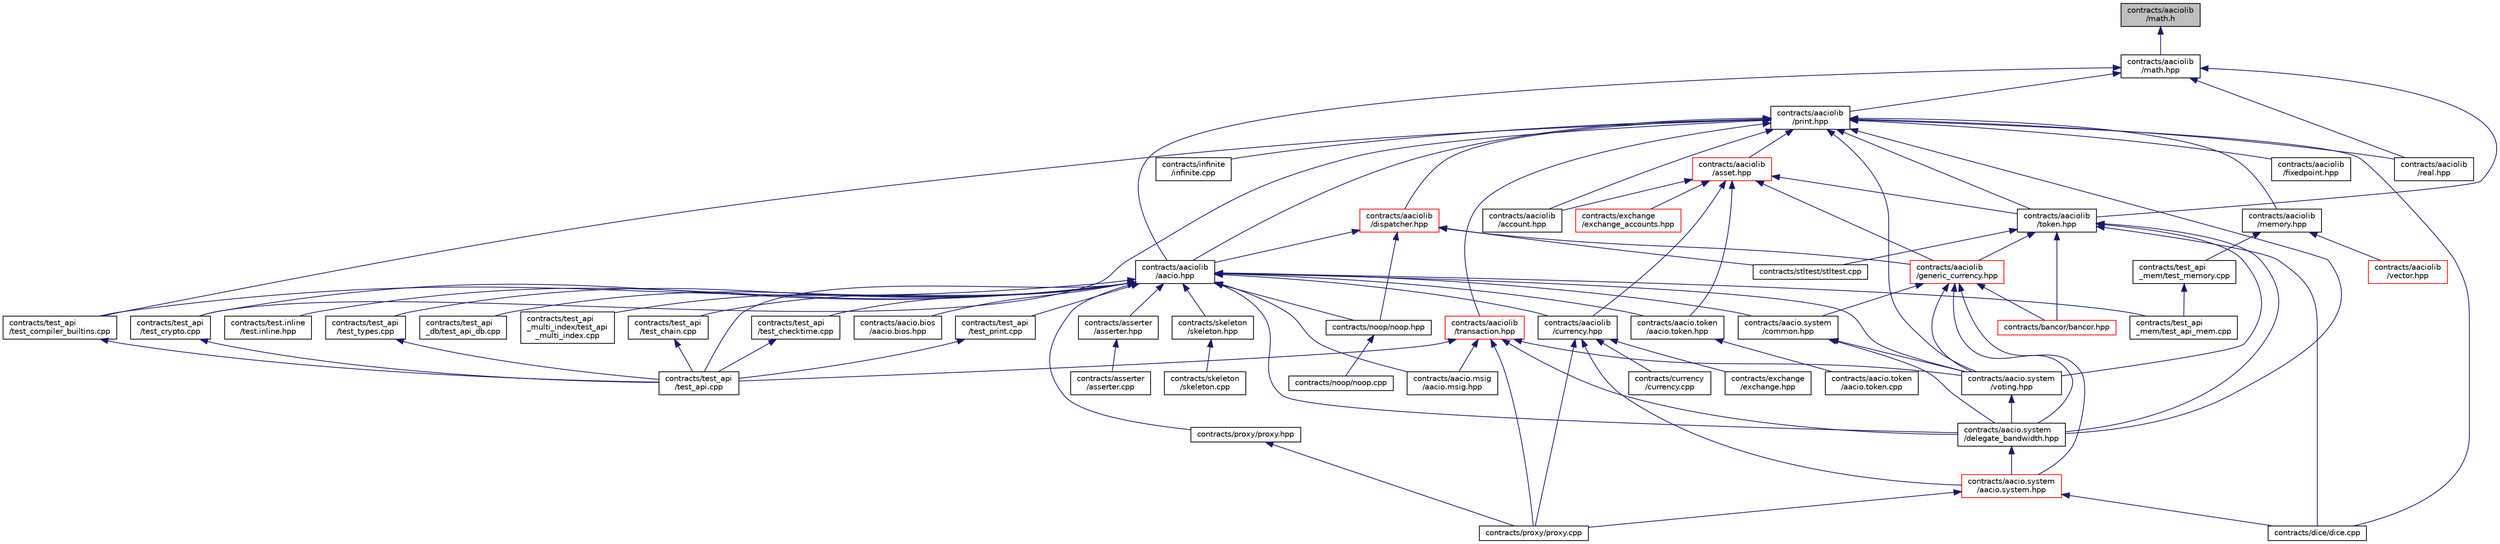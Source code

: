 digraph "contracts/aaciolib/math.h"
{
  edge [fontname="Helvetica",fontsize="10",labelfontname="Helvetica",labelfontsize="10"];
  node [fontname="Helvetica",fontsize="10",shape=record];
  Node5 [label="contracts/aaciolib\l/math.h",height=0.2,width=0.4,color="black", fillcolor="grey75", style="filled", fontcolor="black"];
  Node5 -> Node6 [dir="back",color="midnightblue",fontsize="10",style="solid"];
  Node6 [label="contracts/aaciolib\l/math.hpp",height=0.2,width=0.4,color="black", fillcolor="white", style="filled",URL="$math_8hpp.html"];
  Node6 -> Node7 [dir="back",color="midnightblue",fontsize="10",style="solid"];
  Node7 [label="contracts/aaciolib\l/aacio.hpp",height=0.2,width=0.4,color="black", fillcolor="white", style="filled",URL="$aacio_8hpp.html"];
  Node7 -> Node8 [dir="back",color="midnightblue",fontsize="10",style="solid"];
  Node8 [label="contracts/aacio.bios\l/aacio.bios.hpp",height=0.2,width=0.4,color="black", fillcolor="white", style="filled",URL="$aacio_8bios_8hpp_source.html"];
  Node7 -> Node9 [dir="back",color="midnightblue",fontsize="10",style="solid"];
  Node9 [label="contracts/aacio.msig\l/aacio.msig.hpp",height=0.2,width=0.4,color="black", fillcolor="white", style="filled",URL="$aacio_8msig_8hpp_source.html"];
  Node7 -> Node10 [dir="back",color="midnightblue",fontsize="10",style="solid"];
  Node10 [label="contracts/aacio.system\l/common.hpp",height=0.2,width=0.4,color="black", fillcolor="white", style="filled",URL="$contracts_2aacio_8system_2common_8hpp_source.html"];
  Node10 -> Node11 [dir="back",color="midnightblue",fontsize="10",style="solid"];
  Node11 [label="contracts/aacio.system\l/delegate_bandwidth.hpp",height=0.2,width=0.4,color="black", fillcolor="white", style="filled",URL="$delegate__bandwidth_8hpp.html"];
  Node11 -> Node12 [dir="back",color="midnightblue",fontsize="10",style="solid"];
  Node12 [label="contracts/aacio.system\l/aacio.system.hpp",height=0.2,width=0.4,color="red", fillcolor="white", style="filled",URL="$aacio_8system_8hpp.html"];
  Node12 -> Node14 [dir="back",color="midnightblue",fontsize="10",style="solid"];
  Node14 [label="contracts/dice/dice.cpp",height=0.2,width=0.4,color="black", fillcolor="white", style="filled",URL="$dice_8cpp.html"];
  Node12 -> Node15 [dir="back",color="midnightblue",fontsize="10",style="solid"];
  Node15 [label="contracts/proxy/proxy.cpp",height=0.2,width=0.4,color="black", fillcolor="white", style="filled",URL="$proxy_8cpp.html"];
  Node10 -> Node16 [dir="back",color="midnightblue",fontsize="10",style="solid"];
  Node16 [label="contracts/aacio.system\l/voting.hpp",height=0.2,width=0.4,color="black", fillcolor="white", style="filled",URL="$voting_8hpp.html"];
  Node16 -> Node11 [dir="back",color="midnightblue",fontsize="10",style="solid"];
  Node7 -> Node16 [dir="back",color="midnightblue",fontsize="10",style="solid"];
  Node7 -> Node11 [dir="back",color="midnightblue",fontsize="10",style="solid"];
  Node7 -> Node17 [dir="back",color="midnightblue",fontsize="10",style="solid"];
  Node17 [label="contracts/aacio.token\l/aacio.token.hpp",height=0.2,width=0.4,color="black", fillcolor="white", style="filled",URL="$aacio_8token_8hpp.html"];
  Node17 -> Node18 [dir="back",color="midnightblue",fontsize="10",style="solid"];
  Node18 [label="contracts/aacio.token\l/aacio.token.cpp",height=0.2,width=0.4,color="black", fillcolor="white", style="filled",URL="$aacio_8token_8cpp.html"];
  Node7 -> Node19 [dir="back",color="midnightblue",fontsize="10",style="solid"];
  Node19 [label="contracts/aaciolib\l/currency.hpp",height=0.2,width=0.4,color="black", fillcolor="white", style="filled",URL="$currency_8hpp_source.html"];
  Node19 -> Node12 [dir="back",color="midnightblue",fontsize="10",style="solid"];
  Node19 -> Node20 [dir="back",color="midnightblue",fontsize="10",style="solid"];
  Node20 [label="contracts/currency\l/currency.cpp",height=0.2,width=0.4,color="black", fillcolor="white", style="filled",URL="$currency_8cpp.html"];
  Node19 -> Node21 [dir="back",color="midnightblue",fontsize="10",style="solid"];
  Node21 [label="contracts/exchange\l/exchange.hpp",height=0.2,width=0.4,color="black", fillcolor="white", style="filled",URL="$exchange_8hpp_source.html"];
  Node19 -> Node15 [dir="back",color="midnightblue",fontsize="10",style="solid"];
  Node7 -> Node22 [dir="back",color="midnightblue",fontsize="10",style="solid"];
  Node22 [label="contracts/asserter\l/asserter.hpp",height=0.2,width=0.4,color="black", fillcolor="white", style="filled",URL="$asserter_8hpp.html"];
  Node22 -> Node23 [dir="back",color="midnightblue",fontsize="10",style="solid"];
  Node23 [label="contracts/asserter\l/asserter.cpp",height=0.2,width=0.4,color="black", fillcolor="white", style="filled",URL="$asserter_8cpp.html"];
  Node7 -> Node24 [dir="back",color="midnightblue",fontsize="10",style="solid"];
  Node24 [label="contracts/noop/noop.hpp",height=0.2,width=0.4,color="black", fillcolor="white", style="filled",URL="$noop_8hpp.html"];
  Node24 -> Node25 [dir="back",color="midnightblue",fontsize="10",style="solid"];
  Node25 [label="contracts/noop/noop.cpp",height=0.2,width=0.4,color="black", fillcolor="white", style="filled",URL="$noop_8cpp.html"];
  Node7 -> Node26 [dir="back",color="midnightblue",fontsize="10",style="solid"];
  Node26 [label="contracts/proxy/proxy.hpp",height=0.2,width=0.4,color="black", fillcolor="white", style="filled",URL="$proxy_8hpp.html"];
  Node26 -> Node15 [dir="back",color="midnightblue",fontsize="10",style="solid"];
  Node7 -> Node27 [dir="back",color="midnightblue",fontsize="10",style="solid"];
  Node27 [label="contracts/skeleton\l/skeleton.hpp",height=0.2,width=0.4,color="black", fillcolor="white", style="filled",URL="$skeleton_8hpp.html"];
  Node27 -> Node28 [dir="back",color="midnightblue",fontsize="10",style="solid"];
  Node28 [label="contracts/skeleton\l/skeleton.cpp",height=0.2,width=0.4,color="black", fillcolor="white", style="filled",URL="$skeleton_8cpp.html"];
  Node7 -> Node29 [dir="back",color="midnightblue",fontsize="10",style="solid"];
  Node29 [label="contracts/test.inline\l/test.inline.hpp",height=0.2,width=0.4,color="black", fillcolor="white", style="filled",URL="$test_8inline_8hpp_source.html"];
  Node7 -> Node30 [dir="back",color="midnightblue",fontsize="10",style="solid"];
  Node30 [label="contracts/test_api\l/test_api.cpp",height=0.2,width=0.4,color="black", fillcolor="white", style="filled",URL="$test__api_8cpp.html"];
  Node7 -> Node31 [dir="back",color="midnightblue",fontsize="10",style="solid"];
  Node31 [label="contracts/test_api\l/test_print.cpp",height=0.2,width=0.4,color="black", fillcolor="white", style="filled",URL="$test__print_8cpp.html"];
  Node31 -> Node30 [dir="back",color="midnightblue",fontsize="10",style="solid"];
  Node7 -> Node32 [dir="back",color="midnightblue",fontsize="10",style="solid"];
  Node32 [label="contracts/test_api\l/test_types.cpp",height=0.2,width=0.4,color="black", fillcolor="white", style="filled",URL="$test__types_8cpp.html"];
  Node32 -> Node30 [dir="back",color="midnightblue",fontsize="10",style="solid"];
  Node7 -> Node33 [dir="back",color="midnightblue",fontsize="10",style="solid"];
  Node33 [label="contracts/test_api\l/test_compiler_builtins.cpp",height=0.2,width=0.4,color="black", fillcolor="white", style="filled",URL="$test__compiler__builtins_8cpp.html"];
  Node33 -> Node30 [dir="back",color="midnightblue",fontsize="10",style="solid"];
  Node7 -> Node34 [dir="back",color="midnightblue",fontsize="10",style="solid"];
  Node34 [label="contracts/test_api\l/test_crypto.cpp",height=0.2,width=0.4,color="black", fillcolor="white", style="filled",URL="$test__crypto_8cpp.html"];
  Node34 -> Node30 [dir="back",color="midnightblue",fontsize="10",style="solid"];
  Node7 -> Node35 [dir="back",color="midnightblue",fontsize="10",style="solid"];
  Node35 [label="contracts/test_api\l/test_chain.cpp",height=0.2,width=0.4,color="black", fillcolor="white", style="filled",URL="$test__chain_8cpp.html"];
  Node35 -> Node30 [dir="back",color="midnightblue",fontsize="10",style="solid"];
  Node7 -> Node36 [dir="back",color="midnightblue",fontsize="10",style="solid"];
  Node36 [label="contracts/test_api\l/test_checktime.cpp",height=0.2,width=0.4,color="black", fillcolor="white", style="filled",URL="$test__checktime_8cpp.html"];
  Node36 -> Node30 [dir="back",color="midnightblue",fontsize="10",style="solid"];
  Node7 -> Node37 [dir="back",color="midnightblue",fontsize="10",style="solid"];
  Node37 [label="contracts/test_api\l_db/test_api_db.cpp",height=0.2,width=0.4,color="black", fillcolor="white", style="filled",URL="$test__api__db_8cpp.html"];
  Node7 -> Node38 [dir="back",color="midnightblue",fontsize="10",style="solid"];
  Node38 [label="contracts/test_api\l_mem/test_api_mem.cpp",height=0.2,width=0.4,color="black", fillcolor="white", style="filled",URL="$test__api__mem_8cpp.html"];
  Node7 -> Node39 [dir="back",color="midnightblue",fontsize="10",style="solid"];
  Node39 [label="contracts/test_api\l_multi_index/test_api\l_multi_index.cpp",height=0.2,width=0.4,color="black", fillcolor="white", style="filled",URL="$test__api__multi__index_8cpp.html"];
  Node6 -> Node40 [dir="back",color="midnightblue",fontsize="10",style="solid"];
  Node40 [label="contracts/aaciolib\l/print.hpp",height=0.2,width=0.4,color="black", fillcolor="white", style="filled",URL="$print_8hpp.html"];
  Node40 -> Node16 [dir="back",color="midnightblue",fontsize="10",style="solid"];
  Node40 -> Node11 [dir="back",color="midnightblue",fontsize="10",style="solid"];
  Node40 -> Node7 [dir="back",color="midnightblue",fontsize="10",style="solid"];
  Node40 -> Node41 [dir="back",color="midnightblue",fontsize="10",style="solid"];
  Node41 [label="contracts/aaciolib\l/memory.hpp",height=0.2,width=0.4,color="black", fillcolor="white", style="filled",URL="$contracts_2aaciolib_2memory_8hpp.html"];
  Node41 -> Node42 [dir="back",color="midnightblue",fontsize="10",style="solid"];
  Node42 [label="contracts/aaciolib\l/vector.hpp",height=0.2,width=0.4,color="red", fillcolor="white", style="filled",URL="$contracts_2aaciolib_2vector_8hpp_source.html"];
  Node41 -> Node58 [dir="back",color="midnightblue",fontsize="10",style="solid"];
  Node58 [label="contracts/test_api\l_mem/test_memory.cpp",height=0.2,width=0.4,color="black", fillcolor="white", style="filled",URL="$test__memory_8cpp.html"];
  Node58 -> Node38 [dir="back",color="midnightblue",fontsize="10",style="solid"];
  Node40 -> Node59 [dir="back",color="midnightblue",fontsize="10",style="solid"];
  Node59 [label="contracts/aaciolib\l/account.hpp",height=0.2,width=0.4,color="black", fillcolor="white", style="filled",URL="$account_8hpp.html",tooltip="Defines types and ABI for account API interactions. "];
  Node40 -> Node60 [dir="back",color="midnightblue",fontsize="10",style="solid"];
  Node60 [label="contracts/aaciolib\l/asset.hpp",height=0.2,width=0.4,color="red", fillcolor="white", style="filled",URL="$contracts_2aaciolib_2asset_8hpp_source.html"];
  Node60 -> Node17 [dir="back",color="midnightblue",fontsize="10",style="solid"];
  Node60 -> Node59 [dir="back",color="midnightblue",fontsize="10",style="solid"];
  Node60 -> Node19 [dir="back",color="midnightblue",fontsize="10",style="solid"];
  Node60 -> Node46 [dir="back",color="midnightblue",fontsize="10",style="solid"];
  Node46 [label="contracts/aaciolib\l/generic_currency.hpp",height=0.2,width=0.4,color="red", fillcolor="white", style="filled",URL="$generic__currency_8hpp_source.html"];
  Node46 -> Node10 [dir="back",color="midnightblue",fontsize="10",style="solid"];
  Node46 -> Node16 [dir="back",color="midnightblue",fontsize="10",style="solid"];
  Node46 -> Node11 [dir="back",color="midnightblue",fontsize="10",style="solid"];
  Node46 -> Node12 [dir="back",color="midnightblue",fontsize="10",style="solid"];
  Node46 -> Node48 [dir="back",color="midnightblue",fontsize="10",style="solid"];
  Node48 [label="contracts/bancor/bancor.hpp",height=0.2,width=0.4,color="red", fillcolor="white", style="filled",URL="$bancor_8hpp.html"];
  Node60 -> Node61 [dir="back",color="midnightblue",fontsize="10",style="solid"];
  Node61 [label="contracts/aaciolib\l/token.hpp",height=0.2,width=0.4,color="black", fillcolor="white", style="filled",URL="$token_8hpp.html",tooltip="Defines types and ABI for standard token messages and database tables. "];
  Node61 -> Node16 [dir="back",color="midnightblue",fontsize="10",style="solid"];
  Node61 -> Node11 [dir="back",color="midnightblue",fontsize="10",style="solid"];
  Node61 -> Node46 [dir="back",color="midnightblue",fontsize="10",style="solid"];
  Node61 -> Node48 [dir="back",color="midnightblue",fontsize="10",style="solid"];
  Node61 -> Node14 [dir="back",color="midnightblue",fontsize="10",style="solid"];
  Node61 -> Node51 [dir="back",color="midnightblue",fontsize="10",style="solid"];
  Node51 [label="contracts/stltest/stltest.cpp",height=0.2,width=0.4,color="black", fillcolor="white", style="filled",URL="$stltest_8cpp.html"];
  Node60 -> Node56 [dir="back",color="midnightblue",fontsize="10",style="solid"];
  Node56 [label="contracts/exchange\l/exchange_accounts.hpp",height=0.2,width=0.4,color="red", fillcolor="white", style="filled",URL="$exchange__accounts_8hpp_source.html"];
  Node40 -> Node45 [dir="back",color="midnightblue",fontsize="10",style="solid"];
  Node45 [label="contracts/aaciolib\l/dispatcher.hpp",height=0.2,width=0.4,color="red", fillcolor="white", style="filled",URL="$dispatcher_8hpp_source.html"];
  Node45 -> Node7 [dir="back",color="midnightblue",fontsize="10",style="solid"];
  Node45 -> Node46 [dir="back",color="midnightblue",fontsize="10",style="solid"];
  Node45 -> Node24 [dir="back",color="midnightblue",fontsize="10",style="solid"];
  Node45 -> Node51 [dir="back",color="midnightblue",fontsize="10",style="solid"];
  Node40 -> Node63 [dir="back",color="midnightblue",fontsize="10",style="solid"];
  Node63 [label="contracts/aaciolib\l/fixedpoint.hpp",height=0.2,width=0.4,color="black", fillcolor="white", style="filled",URL="$fixedpoint_8hpp_source.html"];
  Node40 -> Node64 [dir="back",color="midnightblue",fontsize="10",style="solid"];
  Node64 [label="contracts/aaciolib\l/real.hpp",height=0.2,width=0.4,color="black", fillcolor="white", style="filled",URL="$real_8hpp_source.html"];
  Node40 -> Node61 [dir="back",color="midnightblue",fontsize="10",style="solid"];
  Node40 -> Node52 [dir="back",color="midnightblue",fontsize="10",style="solid"];
  Node52 [label="contracts/aaciolib\l/transaction.hpp",height=0.2,width=0.4,color="red", fillcolor="white", style="filled",URL="$contracts_2aaciolib_2transaction_8hpp.html"];
  Node52 -> Node9 [dir="back",color="midnightblue",fontsize="10",style="solid"];
  Node52 -> Node16 [dir="back",color="midnightblue",fontsize="10",style="solid"];
  Node52 -> Node11 [dir="back",color="midnightblue",fontsize="10",style="solid"];
  Node52 -> Node15 [dir="back",color="midnightblue",fontsize="10",style="solid"];
  Node52 -> Node30 [dir="back",color="midnightblue",fontsize="10",style="solid"];
  Node40 -> Node14 [dir="back",color="midnightblue",fontsize="10",style="solid"];
  Node40 -> Node65 [dir="back",color="midnightblue",fontsize="10",style="solid"];
  Node65 [label="contracts/infinite\l/infinite.cpp",height=0.2,width=0.4,color="black", fillcolor="white", style="filled",URL="$infinite_8cpp.html"];
  Node40 -> Node33 [dir="back",color="midnightblue",fontsize="10",style="solid"];
  Node40 -> Node34 [dir="back",color="midnightblue",fontsize="10",style="solid"];
  Node6 -> Node64 [dir="back",color="midnightblue",fontsize="10",style="solid"];
  Node6 -> Node61 [dir="back",color="midnightblue",fontsize="10",style="solid"];
}
